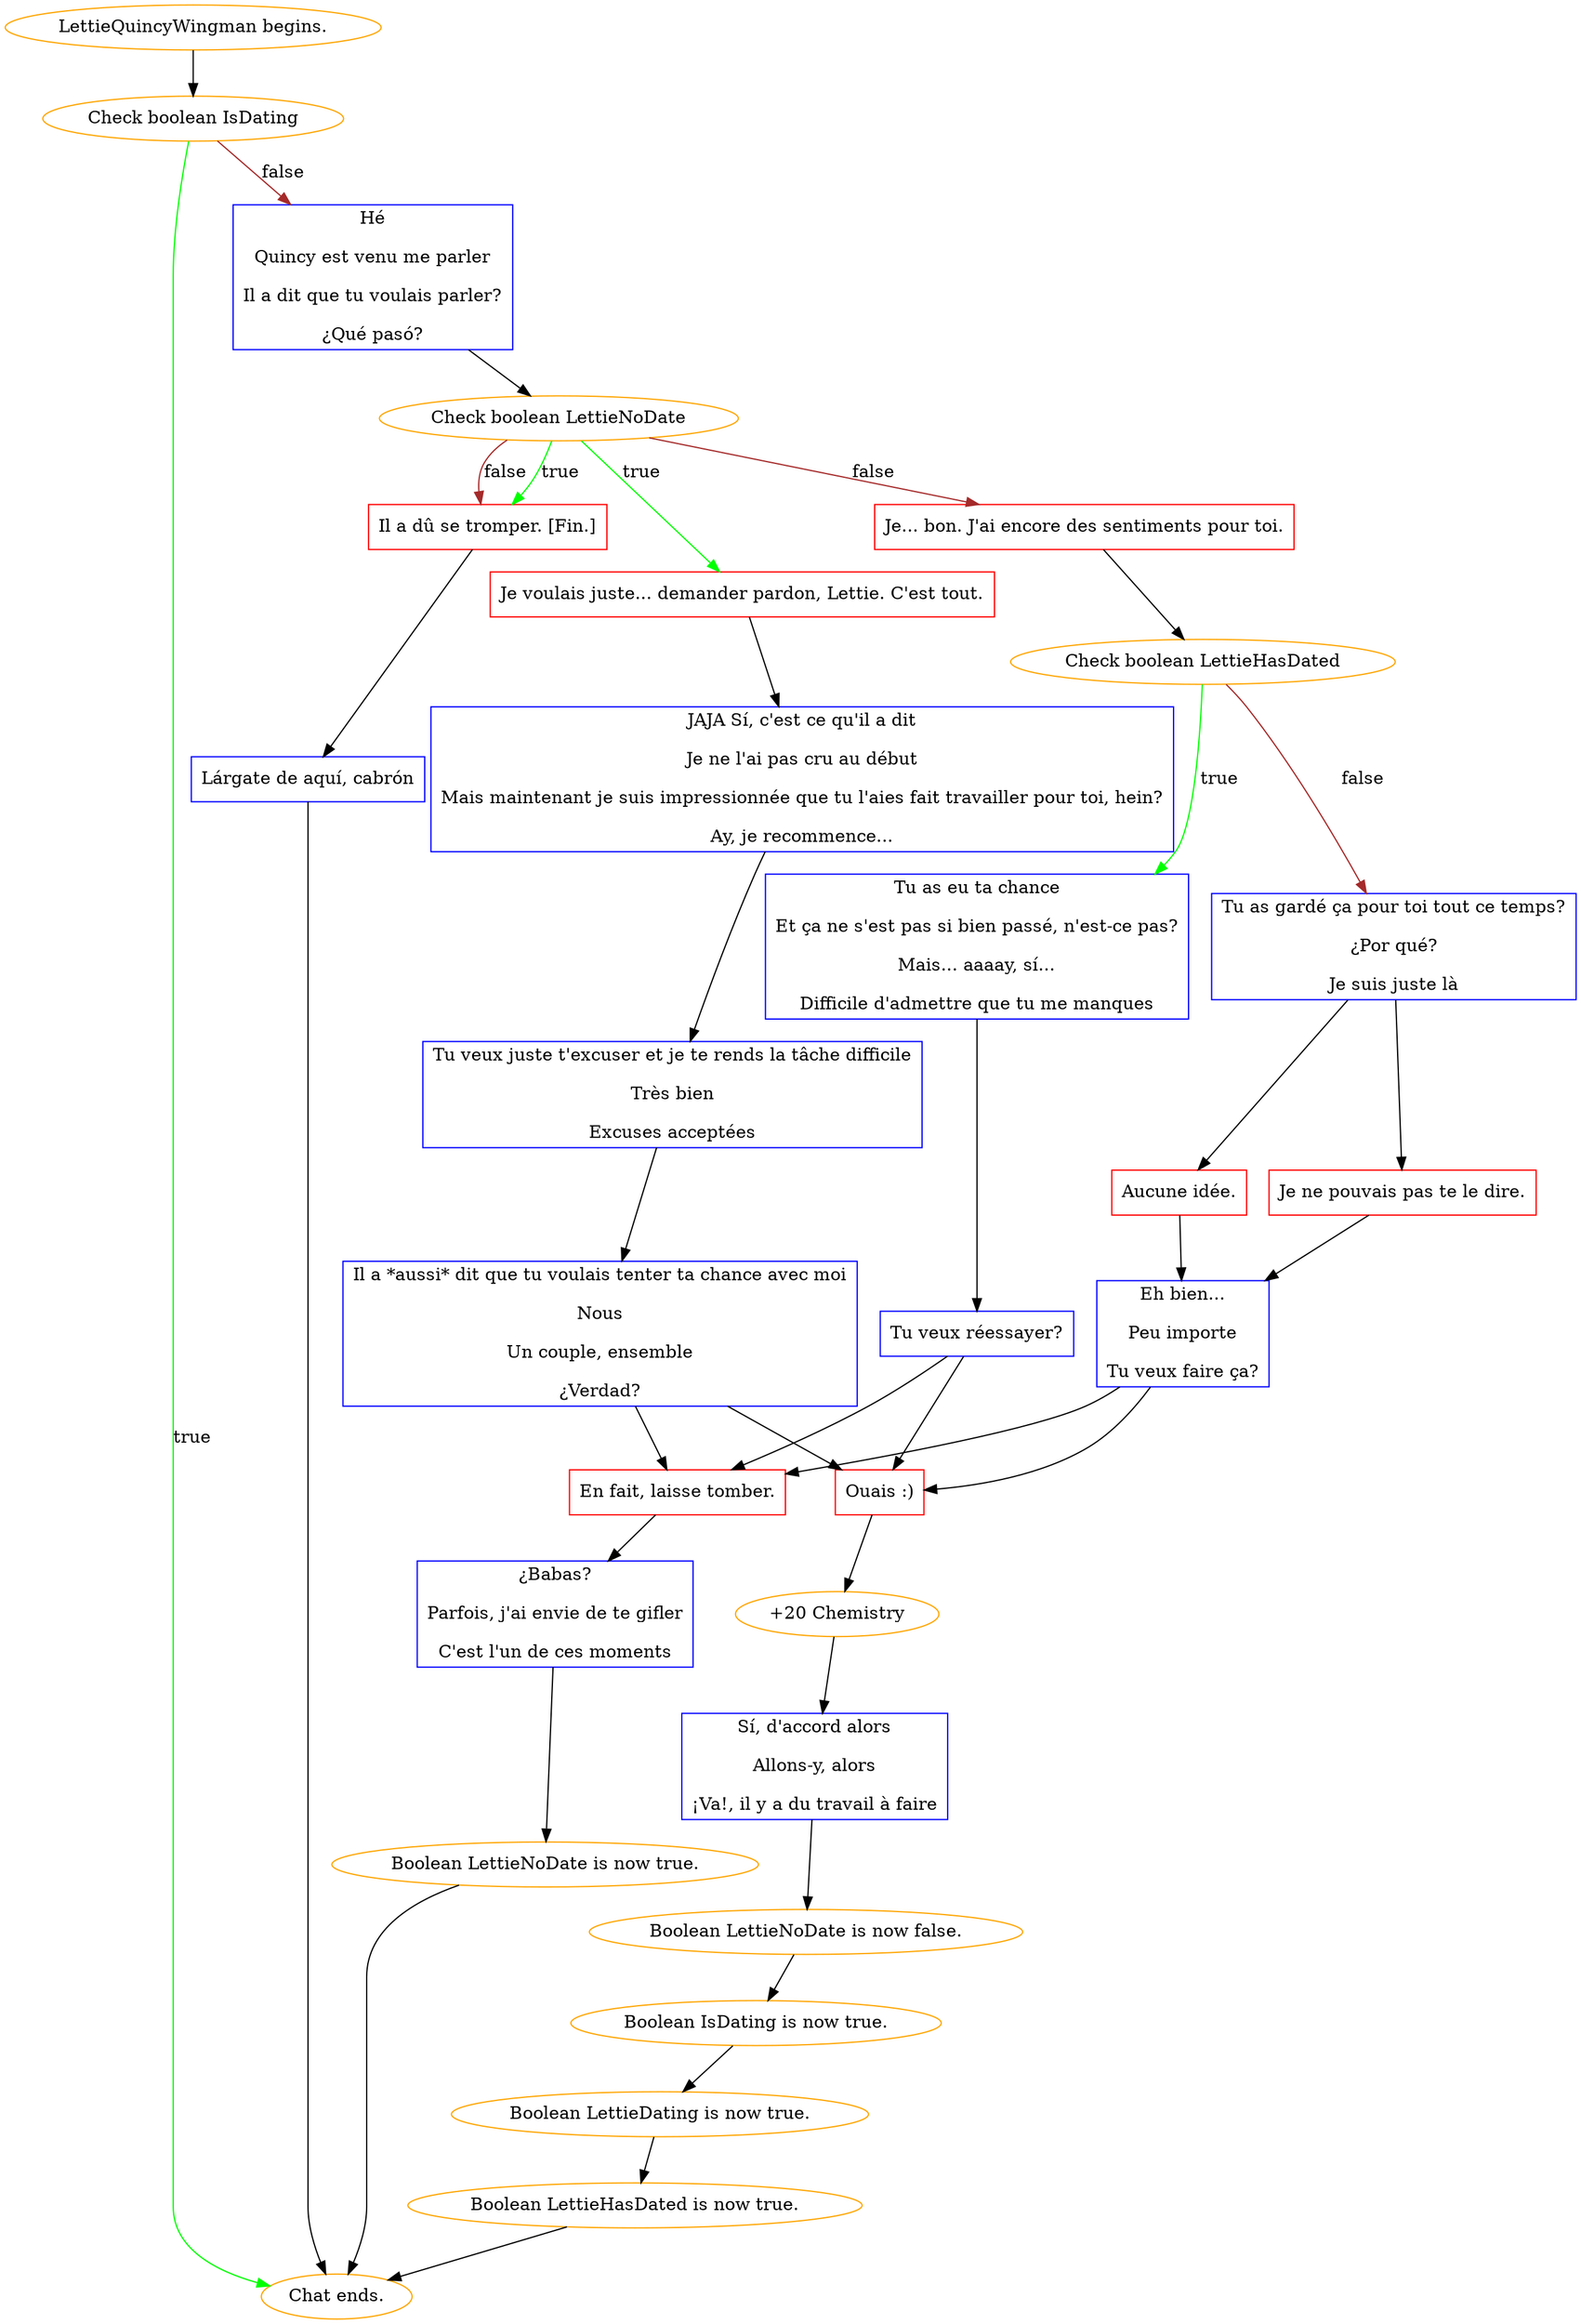 digraph {
	"LettieQuincyWingman begins." [color=orange];
		"LettieQuincyWingman begins." -> j3451391318;
	j3451391318 [label="Check boolean IsDating",color=orange];
		j3451391318 -> "Chat ends." [label=true,color=green];
		j3451391318 -> j139061212 [label=false,color=brown];
	"Chat ends." [color=orange];
	j139061212 [label="Hé
Quincy est venu me parler
Il a dit que tu voulais parler?
¿Qué pasó?",shape=box,color=blue];
		j139061212 -> j2065325619;
	j2065325619 [label="Check boolean LettieNoDate",color=orange];
		j2065325619 -> j1105286833 [label=true,color=green];
		j2065325619 -> j125107546 [label=true,color=green];
		j2065325619 -> j1761913835 [label=false,color=brown];
		j2065325619 -> j125107546 [label=false,color=brown];
	j1105286833 [label="Je voulais juste... demander pardon, Lettie. C'est tout.",shape=box,color=red];
		j1105286833 -> j3584345335;
	j125107546 [label="Il a dû se tromper. [Fin.]",shape=box,color=red];
		j125107546 -> j3947662504;
	j1761913835 [label="Je... bon. J'ai encore des sentiments pour toi.",shape=box,color=red];
		j1761913835 -> j909510203;
	j3584345335 [label="JAJA Sí, c'est ce qu'il a dit
Je ne l'ai pas cru au début
Mais maintenant je suis impressionnée que tu l'aies fait travailler pour toi, hein?
Ay, je recommence...",shape=box,color=blue];
		j3584345335 -> j3192443130;
	j3947662504 [label="Lárgate de aquí, cabrón",shape=box,color=blue];
		j3947662504 -> "Chat ends.";
	j909510203 [label="Check boolean LettieHasDated",color=orange];
		j909510203 -> j2556888058 [label=true,color=green];
		j909510203 -> j2161188399 [label=false,color=brown];
	j3192443130 [label="Tu veux juste t'excuser et je te rends la tâche difficile
Très bien
Excuses acceptées",shape=box,color=blue];
		j3192443130 -> j1557400025;
	j2556888058 [label="Tu as eu ta chance
Et ça ne s'est pas si bien passé, n'est-ce pas?
Mais... aaaay, sí...
Difficile d'admettre que tu me manques",shape=box,color=blue];
		j2556888058 -> j3108038249;
	j2161188399 [label="Tu as gardé ça pour toi tout ce temps?
¿Por qué?
Je suis juste là",shape=box,color=blue];
		j2161188399 -> j1390828219;
		j2161188399 -> j701140895;
	j1557400025 [label="Il a *aussi* dit que tu voulais tenter ta chance avec moi
Nous
Un couple, ensemble
¿Verdad?",shape=box,color=blue];
		j1557400025 -> j3120262760;
		j1557400025 -> j146425895;
	j3108038249 [label="Tu veux réessayer?",shape=box,color=blue];
		j3108038249 -> j3120262760;
		j3108038249 -> j146425895;
	j1390828219 [label="Je ne pouvais pas te le dire.",shape=box,color=red];
		j1390828219 -> j928996545;
	j701140895 [label="Aucune idée.",shape=box,color=red];
		j701140895 -> j928996545;
	j3120262760 [label="Ouais :)",shape=box,color=red];
		j3120262760 -> j2822170099;
	j146425895 [label="En fait, laisse tomber.",shape=box,color=red];
		j146425895 -> j3234306504;
	j928996545 [label="Eh bien...
Peu importe
Tu veux faire ça?",shape=box,color=blue];
		j928996545 -> j3120262760;
		j928996545 -> j146425895;
	j2822170099 [label="+20 Chemistry",color=orange];
		j2822170099 -> j3063174424;
	j3234306504 [label="¿Babas?
Parfois, j'ai envie de te gifler
C'est l'un de ces moments",shape=box,color=blue];
		j3234306504 -> j2703113057;
	j3063174424 [label="Sí, d'accord alors
Allons-y, alors
¡Va!, il y a du travail à faire",shape=box,color=blue];
		j3063174424 -> j4071933913;
	j2703113057 [label="Boolean LettieNoDate is now true.",color=orange];
		j2703113057 -> "Chat ends.";
	j4071933913 [label="Boolean LettieNoDate is now false.",color=orange];
		j4071933913 -> j444607473;
	j444607473 [label="Boolean IsDating is now true.",color=orange];
		j444607473 -> j2763854765;
	j2763854765 [label="Boolean LettieDating is now true.",color=orange];
		j2763854765 -> j3003494003;
	j3003494003 [label="Boolean LettieHasDated is now true.",color=orange];
		j3003494003 -> "Chat ends.";
}
